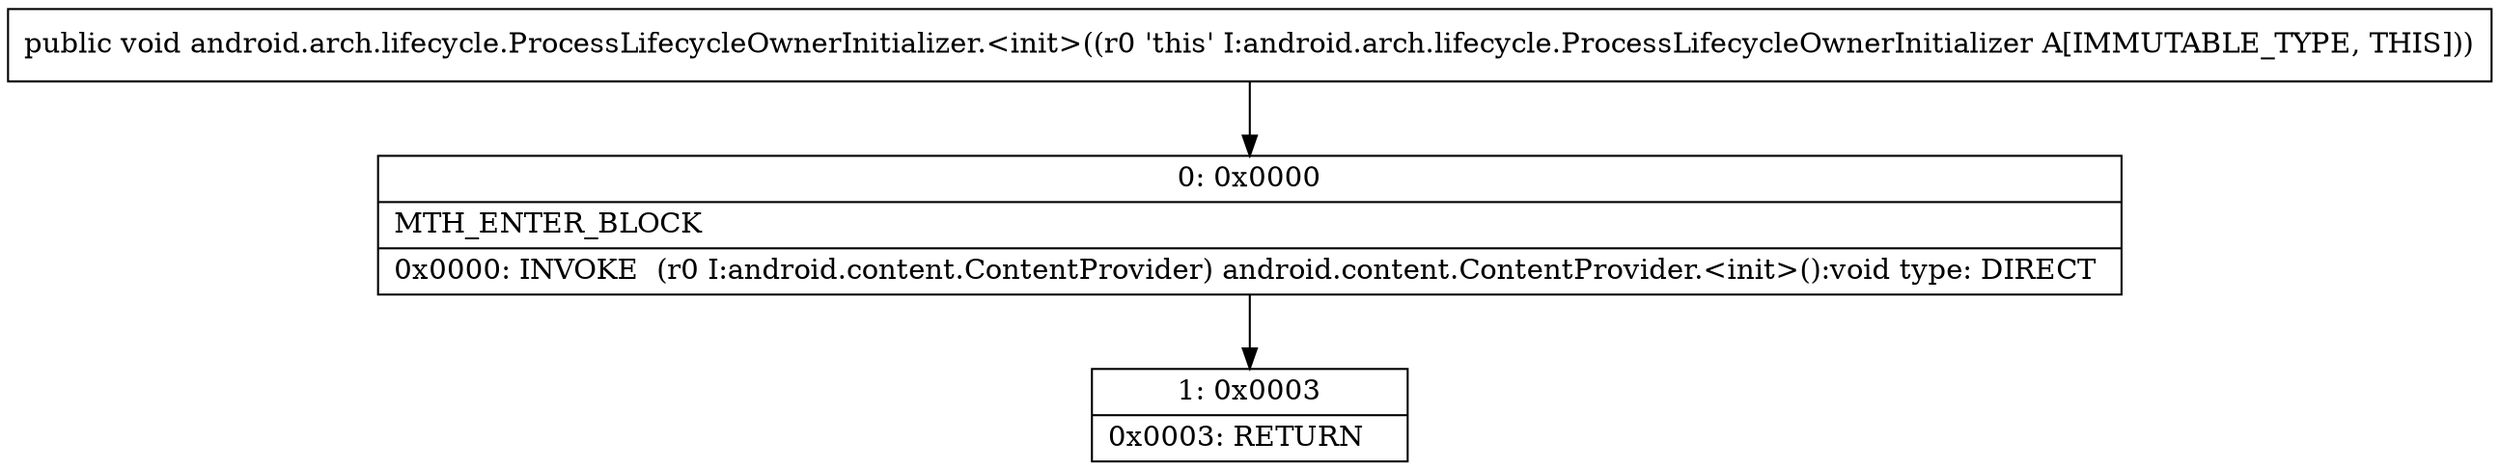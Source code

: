 digraph "CFG forandroid.arch.lifecycle.ProcessLifecycleOwnerInitializer.\<init\>()V" {
Node_0 [shape=record,label="{0\:\ 0x0000|MTH_ENTER_BLOCK\l|0x0000: INVOKE  (r0 I:android.content.ContentProvider) android.content.ContentProvider.\<init\>():void type: DIRECT \l}"];
Node_1 [shape=record,label="{1\:\ 0x0003|0x0003: RETURN   \l}"];
MethodNode[shape=record,label="{public void android.arch.lifecycle.ProcessLifecycleOwnerInitializer.\<init\>((r0 'this' I:android.arch.lifecycle.ProcessLifecycleOwnerInitializer A[IMMUTABLE_TYPE, THIS])) }"];
MethodNode -> Node_0;
Node_0 -> Node_1;
}

